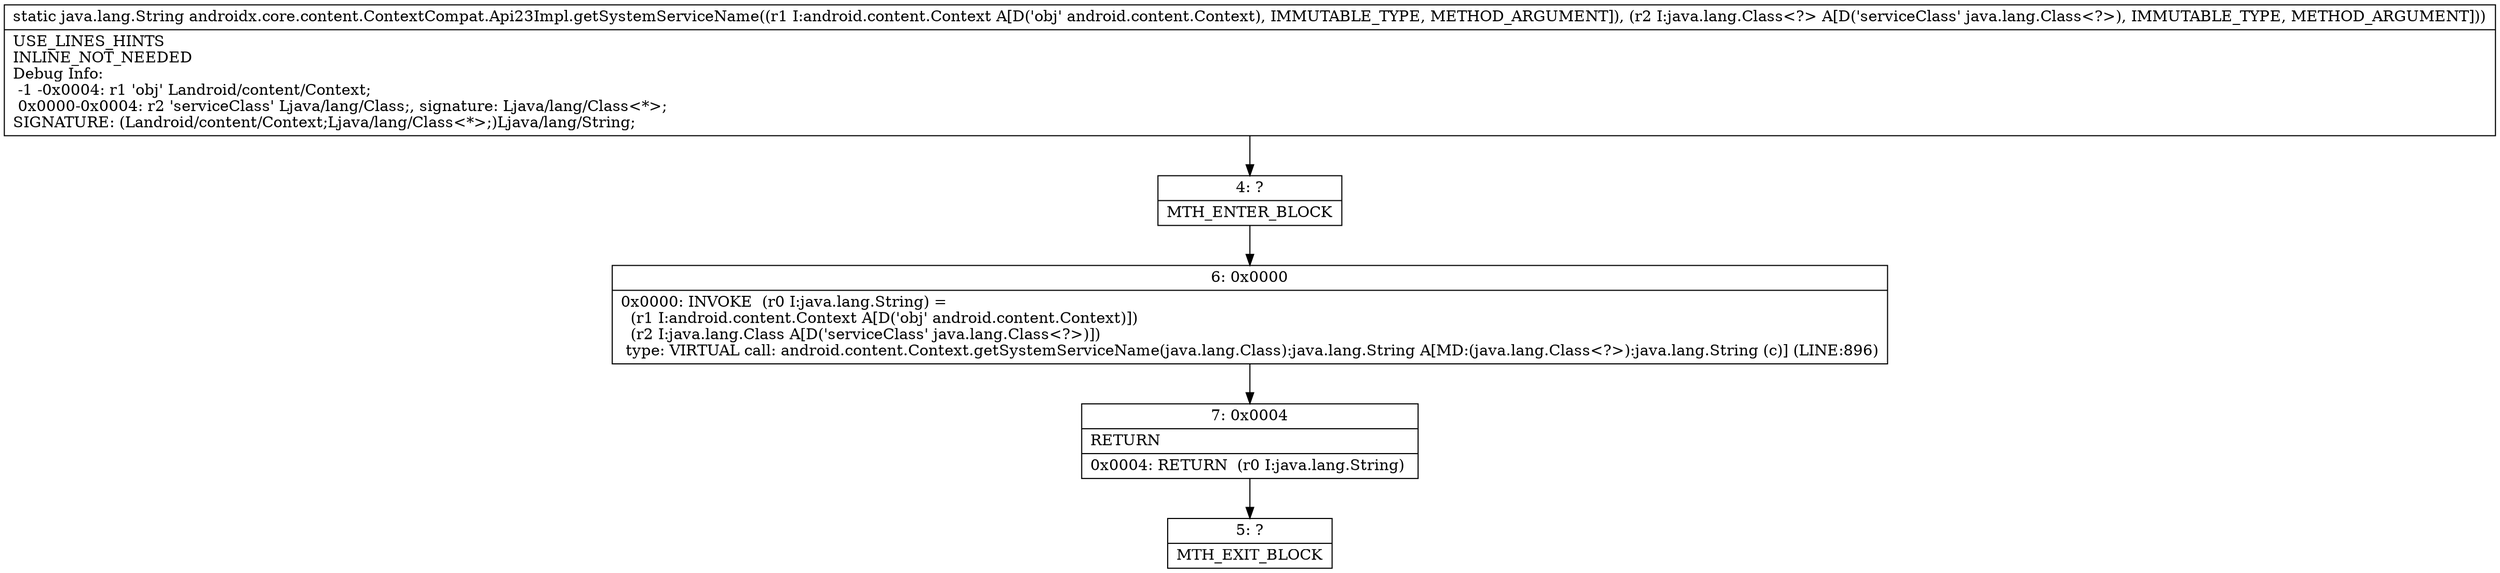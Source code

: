 digraph "CFG forandroidx.core.content.ContextCompat.Api23Impl.getSystemServiceName(Landroid\/content\/Context;Ljava\/lang\/Class;)Ljava\/lang\/String;" {
Node_4 [shape=record,label="{4\:\ ?|MTH_ENTER_BLOCK\l}"];
Node_6 [shape=record,label="{6\:\ 0x0000|0x0000: INVOKE  (r0 I:java.lang.String) = \l  (r1 I:android.content.Context A[D('obj' android.content.Context)])\l  (r2 I:java.lang.Class A[D('serviceClass' java.lang.Class\<?\>)])\l type: VIRTUAL call: android.content.Context.getSystemServiceName(java.lang.Class):java.lang.String A[MD:(java.lang.Class\<?\>):java.lang.String (c)] (LINE:896)\l}"];
Node_7 [shape=record,label="{7\:\ 0x0004|RETURN\l|0x0004: RETURN  (r0 I:java.lang.String) \l}"];
Node_5 [shape=record,label="{5\:\ ?|MTH_EXIT_BLOCK\l}"];
MethodNode[shape=record,label="{static java.lang.String androidx.core.content.ContextCompat.Api23Impl.getSystemServiceName((r1 I:android.content.Context A[D('obj' android.content.Context), IMMUTABLE_TYPE, METHOD_ARGUMENT]), (r2 I:java.lang.Class\<?\> A[D('serviceClass' java.lang.Class\<?\>), IMMUTABLE_TYPE, METHOD_ARGUMENT]))  | USE_LINES_HINTS\lINLINE_NOT_NEEDED\lDebug Info:\l  \-1 \-0x0004: r1 'obj' Landroid\/content\/Context;\l  0x0000\-0x0004: r2 'serviceClass' Ljava\/lang\/Class;, signature: Ljava\/lang\/Class\<*\>;\lSIGNATURE: (Landroid\/content\/Context;Ljava\/lang\/Class\<*\>;)Ljava\/lang\/String;\l}"];
MethodNode -> Node_4;Node_4 -> Node_6;
Node_6 -> Node_7;
Node_7 -> Node_5;
}

